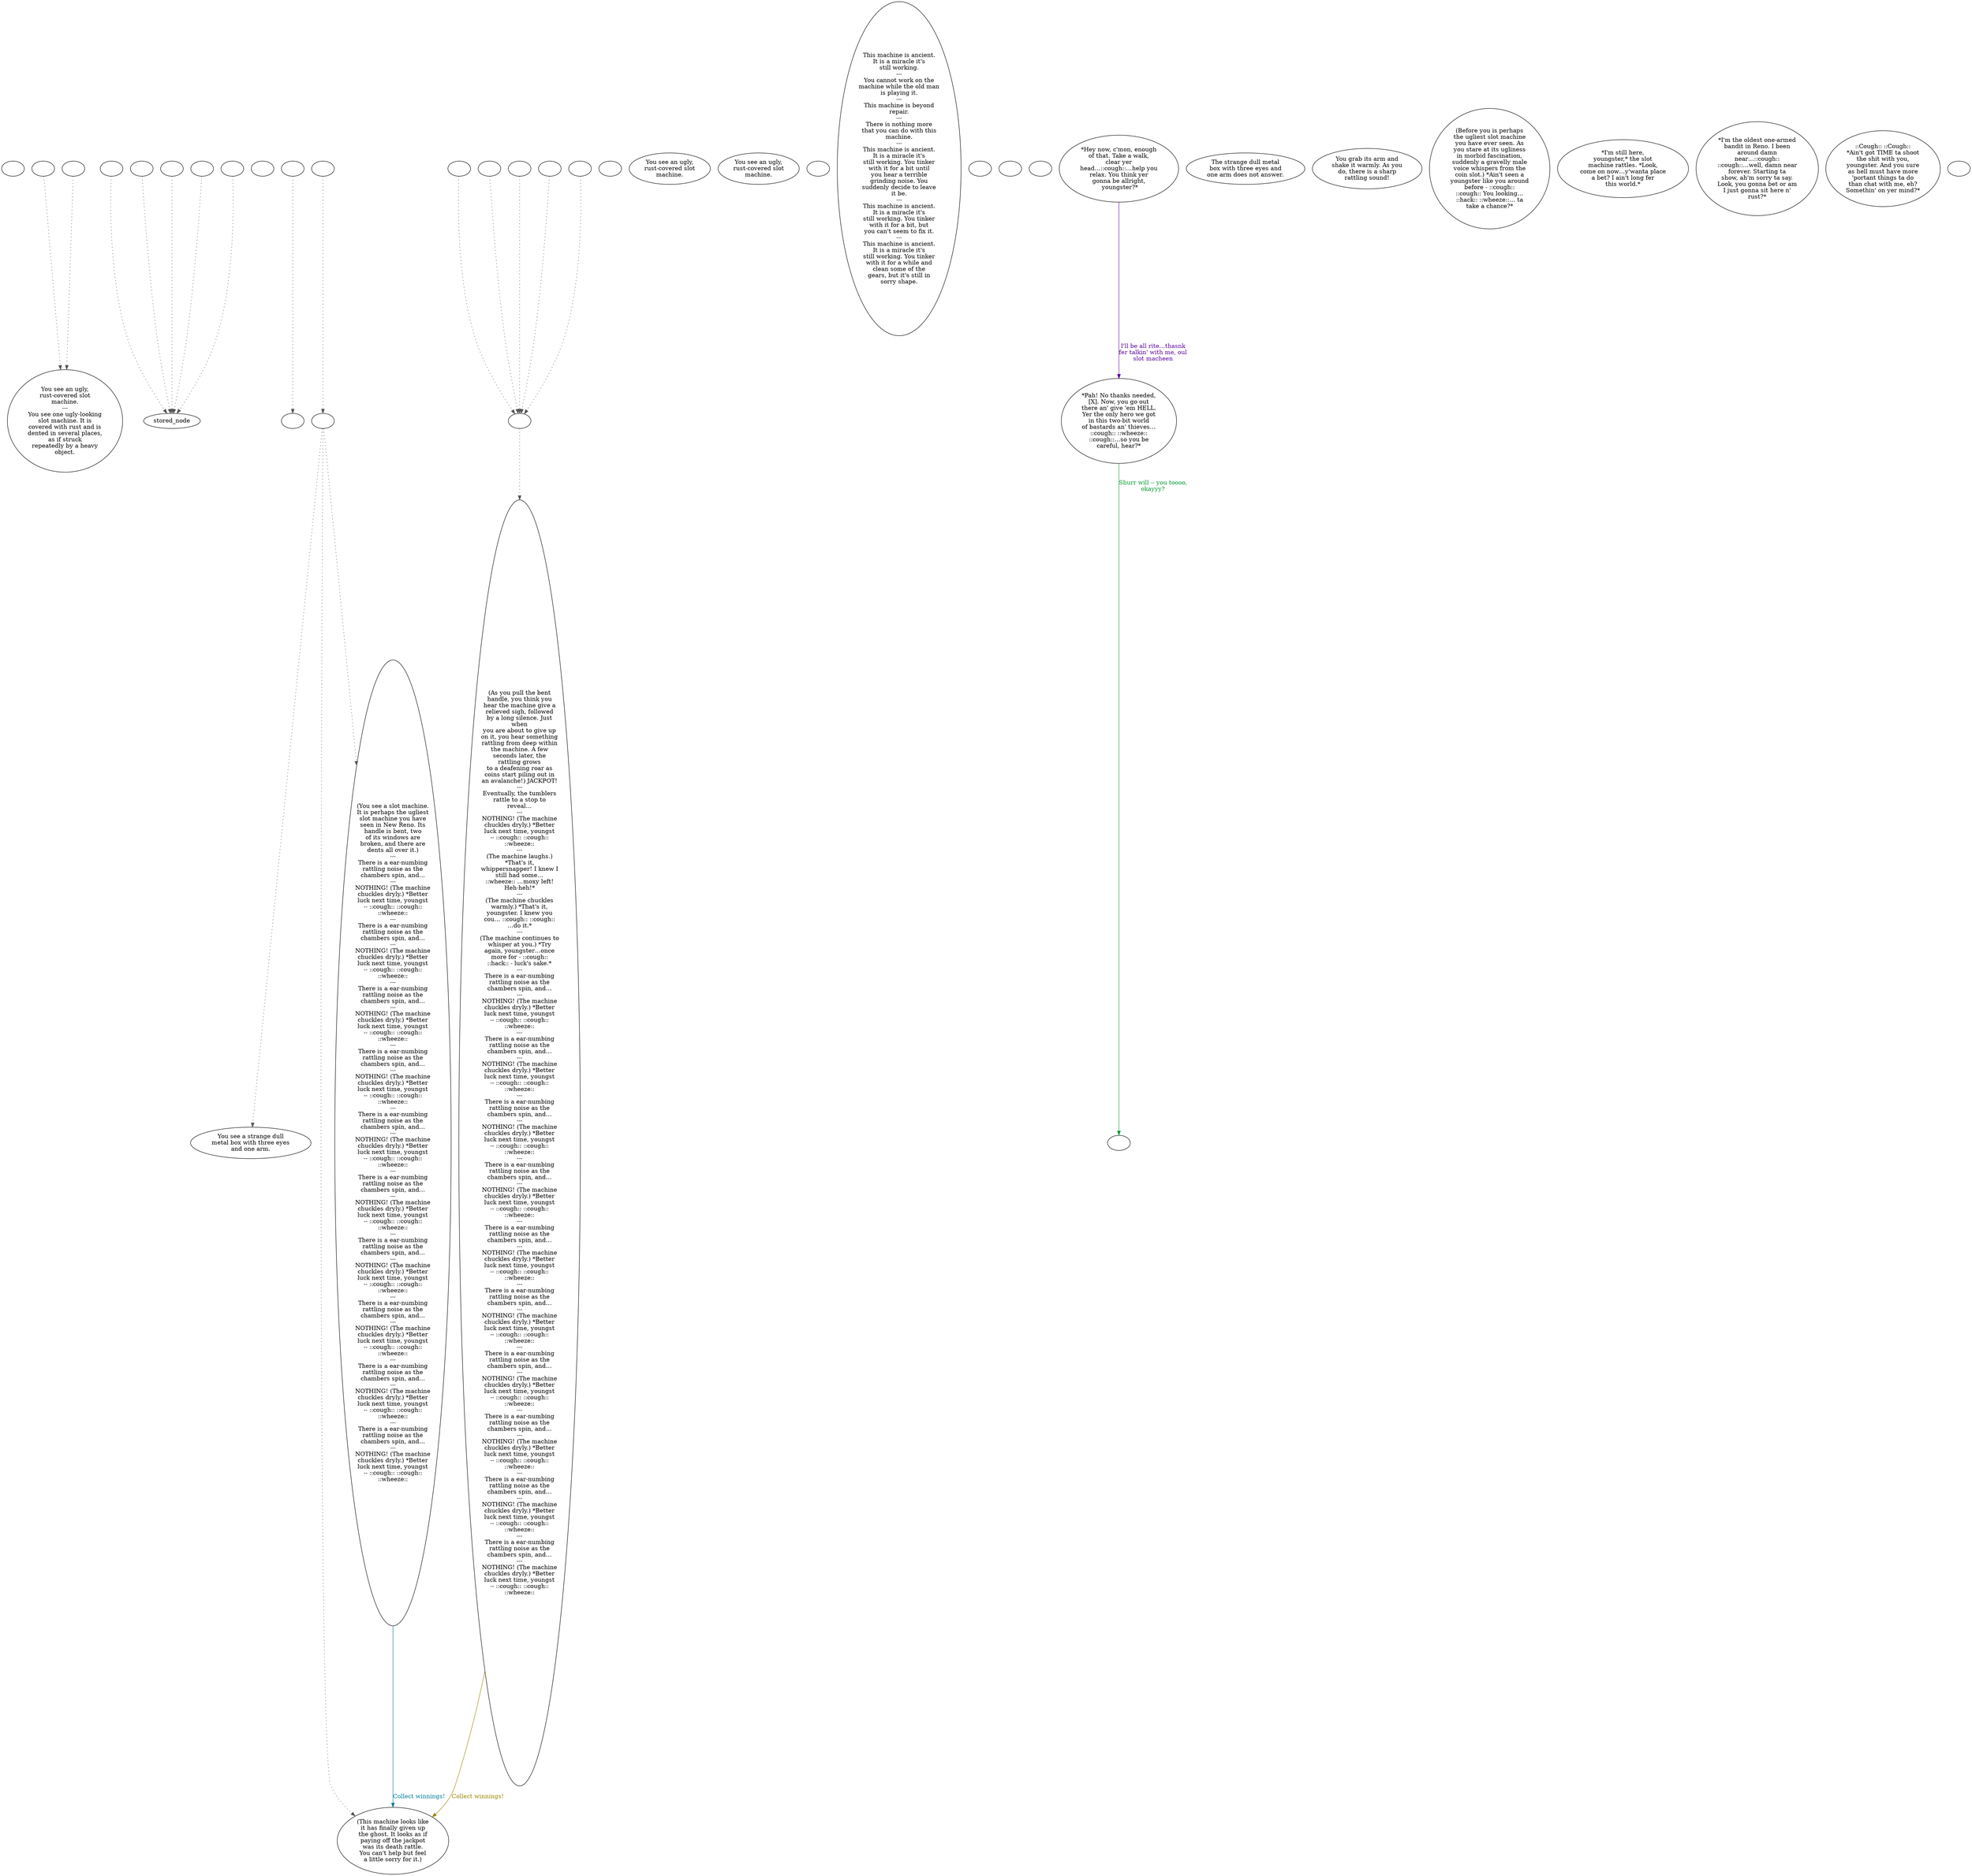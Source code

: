 digraph niMcGSlt {
  "checkPartyMembersNearDoor" [style=filled       fillcolor="#FFFFFF"       color="#000000"]
  "checkPartyMembersNearDoor" [label=""]
  "ChooseFromList" [style=filled       fillcolor="#FFFFFF"       color="#000000"]
  "ChooseFromList" [label="You see an ugly,\nrust-covered slot\nmachine.\n---\nYou see one ugly-looking\nslot machine. It is\ncovered with rust and is\ndented in several places,\nas if struck\nrepeatedly by a heavy\nobject."]
  "CLICK_PREV" [style=filled       fillcolor="#FFFFFF"       color="#000000"]
  "CLICK_PREV" -> "ChooseFromList" [style=dotted color="#555555"]
  "CLICK_PREV" [label=""]
  "CLICK_0" [style=filled       fillcolor="#FFFFFF"       color="#000000"]
  "CLICK_0" -> "stored_node" [style=dotted color="#555555"]
  "CLICK_0" [label=""]
  "CLICK_1" [style=filled       fillcolor="#FFFFFF"       color="#000000"]
  "CLICK_1" -> "stored_node" [style=dotted color="#555555"]
  "CLICK_1" [label=""]
  "CLICK_2" [style=filled       fillcolor="#FFFFFF"       color="#000000"]
  "CLICK_2" -> "stored_node" [style=dotted color="#555555"]
  "CLICK_2" [label=""]
  "CLICK_3" [style=filled       fillcolor="#FFFFFF"       color="#000000"]
  "CLICK_3" -> "stored_node" [style=dotted color="#555555"]
  "CLICK_3" [label=""]
  "CLICK_4" [style=filled       fillcolor="#FFFFFF"       color="#000000"]
  "CLICK_4" -> "stored_node" [style=dotted color="#555555"]
  "CLICK_4" [label=""]
  "CLICK_MORE" [style=filled       fillcolor="#FFFFFF"       color="#000000"]
  "CLICK_MORE" -> "ChooseFromList" [style=dotted color="#555555"]
  "CLICK_MORE" [label=""]
  "start" [style=filled       fillcolor="#FFFFFF"       color="#000000"]
  "start" [label=""]
  "pickup_p_proc" [style=filled       fillcolor="#FFFFFF"       color="#000000"]
  "pickup_p_proc" -> "Node998" [style=dotted color="#555555"]
  "pickup_p_proc" [label=""]
  "talk_p_proc" [style=filled       fillcolor="#FFFFFF"       color="#000000"]
  "talk_p_proc" -> "Node000" [style=dotted color="#555555"]
  "talk_p_proc" [label=""]
  "destroy_p_proc" [style=filled       fillcolor="#FFFFFF"       color="#000000"]
  "destroy_p_proc" [label=""]
  "look_at_p_proc" [style=filled       fillcolor="#FFFFFF"       color="#000000"]
  "look_at_p_proc" [label="You see an ugly,\nrust-covered slot\nmachine."]
  "description_p_proc" [style=filled       fillcolor="#FFFFFF"       color="#000000"]
  "description_p_proc" [label="You see an ugly,\nrust-covered slot\nmachine."]
  "use_p_proc" [style=filled       fillcolor="#FFFFFF"       color="#000000"]
  "use_p_proc" [label=""]
  "use_skill_on_p_proc" [style=filled       fillcolor="#FFFFFF"       color="#000000"]
  "use_skill_on_p_proc" [label="This machine is ancient.\nIt is a miracle it's\nstill working.\n---\nYou cannot work on the\nmachine while the old man\nis playing it.\n---\nThis machine is beyond\nrepair.\n---\nThere is nothing more\nthat you can do with this\nmachine.\n---\nThis machine is ancient.\nIt is a miracle it's\nstill working. You tinker\nwith it for a bit until\nyou hear a terrible\ngrinding noise. You\nsuddenly decide to leave\nit be.\n---\nThis machine is ancient.\nIt is a miracle it's\nstill working. You tinker\nwith it for a bit, but\nyou can't seem to fix it.\n---\nThis machine is ancient.\nIt is a miracle it's\nstill working. You tinker\nwith it for a while and\nclean some of the\ngears, but it's still in\nsorry shape."]
  "damage_p_proc" [style=filled       fillcolor="#FFFFFF"       color="#000000"]
  "damage_p_proc" [label=""]
  "map_enter_p_proc" [style=filled       fillcolor="#FFFFFF"       color="#000000"]
  "map_enter_p_proc" [label=""]
  "timed_event_p_proc" [style=filled       fillcolor="#FFFFFF"       color="#000000"]
  "timed_event_p_proc" [label=""]
  "Node998" [style=filled       fillcolor="#FFFFFF"       color="#000000"]
  "Node998" [label=""]
  "Node999" [style=filled       fillcolor="#FFFFFF"       color="#000000"]
  "Node999" [label=""]
  "Node000" [style=filled       fillcolor="#FFFFFF"       color="#000000"]
  "Node000" -> "Node004" [style=dotted color="#555555"]
  "Node000" -> "Node003" [style=dotted color="#555555"]
  "Node000" -> "Node001" [style=dotted color="#555555"]
  "Node000" [label=""]
  "Node001" [style=filled       fillcolor="#FFFFFF"       color="#000000"]
  "Node001" [label="(You see a slot machine.\nIt is perhaps the ugliest\nslot machine you have\nseen in New Reno. Its\nhandle is bent, two\nof its windows are\nbroken, and there are\ndents all over it.)\n---\nThere is a ear-numbing\nrattling noise as the\nchambers spin, and…\n---\nNOTHING! (The machine\nchuckles dryly.) *Better\nluck next time, youngst\n-- ::cough:: ::cough::\n::wheeze::\n---\nThere is a ear-numbing\nrattling noise as the\nchambers spin, and…\n---\nNOTHING! (The machine\nchuckles dryly.) *Better\nluck next time, youngst\n-- ::cough:: ::cough::\n::wheeze::\n---\nThere is a ear-numbing\nrattling noise as the\nchambers spin, and…\n---\nNOTHING! (The machine\nchuckles dryly.) *Better\nluck next time, youngst\n-- ::cough:: ::cough::\n::wheeze::\n---\nThere is a ear-numbing\nrattling noise as the\nchambers spin, and…\n---\nNOTHING! (The machine\nchuckles dryly.) *Better\nluck next time, youngst\n-- ::cough:: ::cough::\n::wheeze::\n---\nThere is a ear-numbing\nrattling noise as the\nchambers spin, and…\n---\nNOTHING! (The machine\nchuckles dryly.) *Better\nluck next time, youngst\n-- ::cough:: ::cough::\n::wheeze::\n---\nThere is a ear-numbing\nrattling noise as the\nchambers spin, and…\n---\nNOTHING! (The machine\nchuckles dryly.) *Better\nluck next time, youngst\n-- ::cough:: ::cough::\n::wheeze::\n---\nThere is a ear-numbing\nrattling noise as the\nchambers spin, and…\n---\nNOTHING! (The machine\nchuckles dryly.) *Better\nluck next time, youngst\n-- ::cough:: ::cough::\n::wheeze::\n---\nThere is a ear-numbing\nrattling noise as the\nchambers spin, and…\n---\nNOTHING! (The machine\nchuckles dryly.) *Better\nluck next time, youngst\n-- ::cough:: ::cough::\n::wheeze::\n---\nThere is a ear-numbing\nrattling noise as the\nchambers spin, and…\n---\nNOTHING! (The machine\nchuckles dryly.) *Better\nluck next time, youngst\n-- ::cough:: ::cough::\n::wheeze::\n---\nThere is a ear-numbing\nrattling noise as the\nchambers spin, and…\n---\nNOTHING! (The machine\nchuckles dryly.) *Better\nluck next time, youngst\n-- ::cough:: ::cough::\n::wheeze::"]
  "Node001" -> "Node003" [label="Collect winnings!" color="#007E99" fontcolor="#007E99"]
  "Node002" [style=filled       fillcolor="#FFFFFF"       color="#000000"]
  "Node002" [label="(As you pull the bent\nhandle, you think you\nhear the machine give a\nrelieved sigh, followed\nby a long silence. Just\nwhen\nyou are about to give up\non it, you hear something\nrattling from deep within\nthe machine. A few\nseconds later, the\nrattling grows\nto a deafening roar as\ncoins start piling out in\nan avalanche!) JACKPOT!\n---\nEventually, the tumblers\nrattle to a stop to\nreveal…\n---\nNOTHING! (The machine\nchuckles dryly.) *Better\nluck next time, youngst\n-- ::cough:: ::cough::\n::wheeze::\n---\n(The machine laughs.)\n*That's it,\nwhippersnapper! I knew I\nstill had some…\n::wheeze:: …moxy left!\nHeh-heh!*\n---\n(The machine chuckles\nwarmly.) *That's it,\nyoungster. I knew you\ncou… ::cough:: ::cough::\n…do it.*\n---\n(The machine continues to\nwhisper at you.) *Try\nagain, youngster…once\nmore for - ::cough::\n::hack:: - luck's sake.*\n---\nThere is a ear-numbing\nrattling noise as the\nchambers spin, and…\n---\nNOTHING! (The machine\nchuckles dryly.) *Better\nluck next time, youngst\n-- ::cough:: ::cough::\n::wheeze::\n---\nThere is a ear-numbing\nrattling noise as the\nchambers spin, and…\n---\nNOTHING! (The machine\nchuckles dryly.) *Better\nluck next time, youngst\n-- ::cough:: ::cough::\n::wheeze::\n---\nThere is a ear-numbing\nrattling noise as the\nchambers spin, and…\n---\nNOTHING! (The machine\nchuckles dryly.) *Better\nluck next time, youngst\n-- ::cough:: ::cough::\n::wheeze::\n---\nThere is a ear-numbing\nrattling noise as the\nchambers spin, and…\n---\nNOTHING! (The machine\nchuckles dryly.) *Better\nluck next time, youngst\n-- ::cough:: ::cough::\n::wheeze::\n---\nThere is a ear-numbing\nrattling noise as the\nchambers spin, and…\n---\nNOTHING! (The machine\nchuckles dryly.) *Better\nluck next time, youngst\n-- ::cough:: ::cough::\n::wheeze::\n---\nThere is a ear-numbing\nrattling noise as the\nchambers spin, and…\n---\nNOTHING! (The machine\nchuckles dryly.) *Better\nluck next time, youngst\n-- ::cough:: ::cough::\n::wheeze::\n---\nThere is a ear-numbing\nrattling noise as the\nchambers spin, and…\n---\nNOTHING! (The machine\nchuckles dryly.) *Better\nluck next time, youngst\n-- ::cough:: ::cough::\n::wheeze::\n---\nThere is a ear-numbing\nrattling noise as the\nchambers spin, and…\n---\nNOTHING! (The machine\nchuckles dryly.) *Better\nluck next time, youngst\n-- ::cough:: ::cough::\n::wheeze::\n---\nThere is a ear-numbing\nrattling noise as the\nchambers spin, and…\n---\nNOTHING! (The machine\nchuckles dryly.) *Better\nluck next time, youngst\n-- ::cough:: ::cough::\n::wheeze::\n---\nThere is a ear-numbing\nrattling noise as the\nchambers spin, and…\n---\nNOTHING! (The machine\nchuckles dryly.) *Better\nluck next time, youngst\n-- ::cough:: ::cough::\n::wheeze::"]
  "Node002" -> "Node003" [label="Collect winnings!" color="#998800" fontcolor="#998800"]
  "Node003" [style=filled       fillcolor="#FFFFFF"       color="#000000"]
  "Node003" [label="(This machine looks like\nit has finally given up\nthe ghost. It looks as if\npaying off the jackpot\nwas its death rattle.\nYou can't help but feel\na little sorry for it.)"]
  "Node004" [style=filled       fillcolor="#FFFFFF"       color="#000000"]
  "Node004" [label="You see a strange dull\nmetal box with three eyes\nand one arm."]
  "Node005" [style=filled       fillcolor="#FFFFFF"       color="#000000"]
  "Node005" [label="The strange dull metal\nbox with three eyes and\none arm does not answer."]
  "Node006" [style=filled       fillcolor="#FFFFFF"       color="#000000"]
  "Node006" [label="You grab its arm and\nshake it warmly. As you\ndo, there is a sharp\nrattling sound!"]
  "Node013" [style=filled       fillcolor="#FFFFFF"       color="#000000"]
  "Node013" [label="(Before you is perhaps\nthe ugliest slot machine\nyou have ever seen. As\nyou stare at its ugliness\nin morbid fascination,\nsuddenly a gravelly male\nvoice whispers from the\ncoin slot.) *Ain't seen a\nyoungster like you around\nbefore - ::cough::\n::cough:: You looking…\n::hack:: ::wheeze::… ta\ntake a chance?*"]
  "Node014" [style=filled       fillcolor="#FFFFFF"       color="#000000"]
  "Node014" [label="*I'm still here,\nyoungster,* the slot\nmachine rattles. *Look,\ncome on now…y'wanta place\na bet? I ain't long fer\nthis world.*"]
  "Node015" [style=filled       fillcolor="#FFFFFF"       color="#000000"]
  "Node015" [label="*I'm the oldest one-armed\nbandit in Reno. I been\naround damn\nnear…::cough::\n::cough::…well, damn near\nforever. Starting ta\nshow, ah'm sorry ta say.\nLook, you gonna bet or am\nI just gonna sit here n'\nrust?*"]
  "Node016" [style=filled       fillcolor="#FFFFFF"       color="#000000"]
  "Node016" [label="::Cough:: ::Cough::\n*Ain't got TIME ta shoot\nthe shit with you,\nyoungster. And you sure\nas hell must have more\n'portant things ta do\nthan chat with me, eh?\nSomethin' on yer mind?*"]
  "Node017" [style=filled       fillcolor="#FFFFFF"       color="#000000"]
  "Node017" [label=""]
  "Node018" [style=filled       fillcolor="#FFFFFF"       color="#000000"]
  "Node018" [label="*Hey now, c'mon, enough\nof that. Take a walk,\nclear yer\nhead…::cough::…help you\nrelax. You think yer\ngonna be allright,\n youngster?*"]
  "Node018" -> "Node019" [label="I'll be all rite…thasnk\nfer talkin' with me, oul\nslot macheen" color="#5B0099" fontcolor="#5B0099"]
  "Node019" [style=filled       fillcolor="#FFFFFF"       color="#000000"]
  "Node019" [label="*Pah! No thanks needed,\n[X]. Now, you go out\nthere an' give 'em HELL.\nYer the only hero we got\nin this two-bit world\nof bastards an' thieves…\n::cough:: ::wheeze::\n::cough::…so you be\ncareful, hear?*"]
  "Node019" -> "Node999" [label="Shurr will -- you toooo,\nokayyy?" color="#00992E" fontcolor="#00992E"]
  "Node997" [style=filled       fillcolor="#FFFFFF"       color="#000000"]
  "Node997" -> "Node002" [style=dotted color="#555555"]
  "Node997" [label=""]
  "Node981" [style=filled       fillcolor="#FFFFFF"       color="#000000"]
  "Node981" -> "Node997" [style=dotted color="#555555"]
  "Node981" [label=""]
  "Node982" [style=filled       fillcolor="#FFFFFF"       color="#000000"]
  "Node982" -> "Node997" [style=dotted color="#555555"]
  "Node982" [label=""]
  "Node983" [style=filled       fillcolor="#FFFFFF"       color="#000000"]
  "Node983" -> "Node997" [style=dotted color="#555555"]
  "Node983" [label=""]
  "Node984" [style=filled       fillcolor="#FFFFFF"       color="#000000"]
  "Node984" -> "Node997" [style=dotted color="#555555"]
  "Node984" [label=""]
  "Node985" [style=filled       fillcolor="#FFFFFF"       color="#000000"]
  "Node985" -> "Node997" [style=dotted color="#555555"]
  "Node985" [label=""]
}